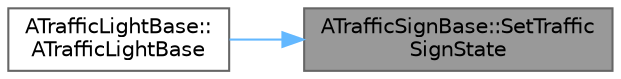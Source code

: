 digraph "ATrafficSignBase::SetTrafficSignState"
{
 // INTERACTIVE_SVG=YES
 // LATEX_PDF_SIZE
  bgcolor="transparent";
  edge [fontname=Helvetica,fontsize=10,labelfontname=Helvetica,labelfontsize=10];
  node [fontname=Helvetica,fontsize=10,shape=box,height=0.2,width=0.4];
  rankdir="RL";
  Node1 [id="Node000001",label="ATrafficSignBase::SetTraffic\lSignState",height=0.2,width=0.4,color="gray40", fillcolor="grey60", style="filled", fontcolor="black",tooltip=" "];
  Node1 -> Node2 [id="edge1_Node000001_Node000002",dir="back",color="steelblue1",style="solid",tooltip=" "];
  Node2 [id="Node000002",label="ATrafficLightBase::\lATrafficLightBase",height=0.2,width=0.4,color="grey40", fillcolor="white", style="filled",URL="$d2/d23/classATrafficLightBase.html#a3d3a09c087cb9c9c0e7be275856323c2",tooltip=" "];
}

